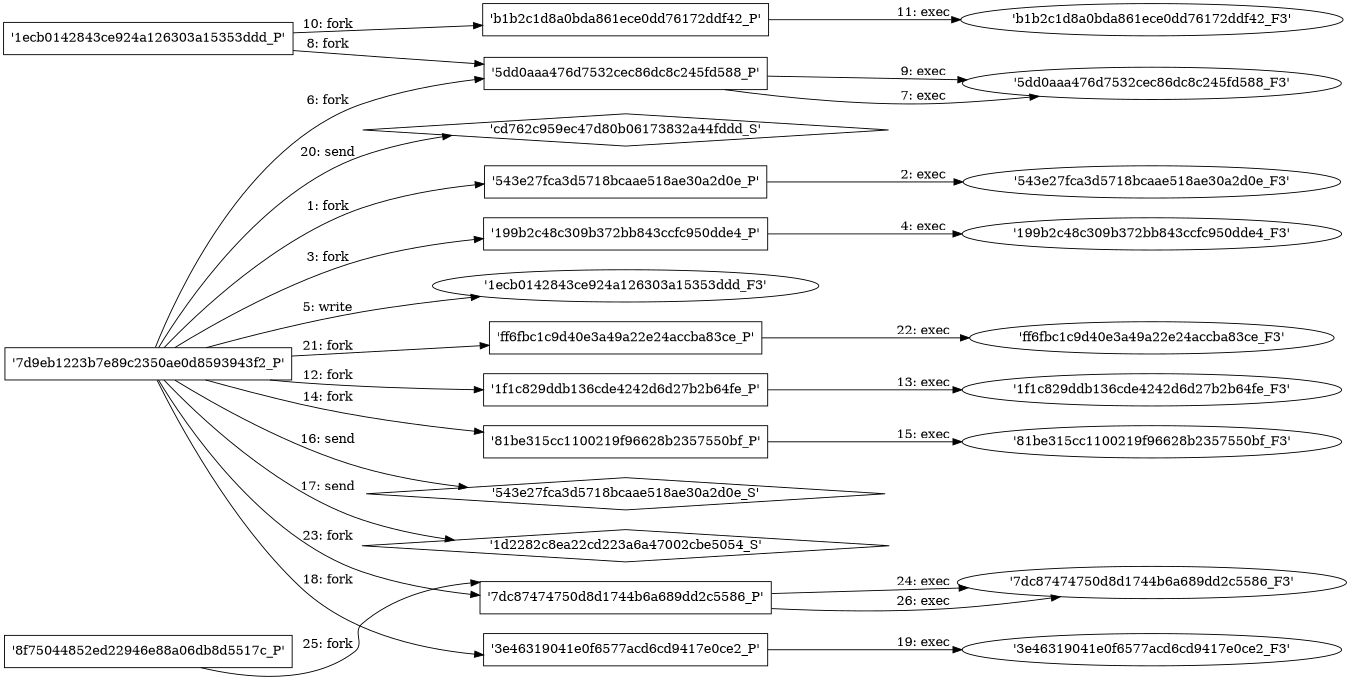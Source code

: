 digraph "D:\Learning\Paper\apt\基于CTI的攻击预警\Dataset\攻击图\ASGfromALLCTI\Three North Koreans Charged for Financially Motivated Attacks.dot" {
rankdir="LR"
size="9"
fixedsize="false"
splines="true"
nodesep=0.3
ranksep=0
fontsize=10
overlap="scalexy"
engine= "neato"
	"'7d9eb1223b7e89c2350ae0d8593943f2_P'" [node_type=Process shape=box]
	"'543e27fca3d5718bcaae518ae30a2d0e_P'" [node_type=Process shape=box]
	"'7d9eb1223b7e89c2350ae0d8593943f2_P'" -> "'543e27fca3d5718bcaae518ae30a2d0e_P'" [label="1: fork"]
	"'543e27fca3d5718bcaae518ae30a2d0e_P'" [node_type=Process shape=box]
	"'543e27fca3d5718bcaae518ae30a2d0e_F3'" [node_type=File shape=ellipse]
	"'543e27fca3d5718bcaae518ae30a2d0e_P'" -> "'543e27fca3d5718bcaae518ae30a2d0e_F3'" [label="2: exec"]
	"'7d9eb1223b7e89c2350ae0d8593943f2_P'" [node_type=Process shape=box]
	"'199b2c48c309b372bb843ccfc950dde4_P'" [node_type=Process shape=box]
	"'7d9eb1223b7e89c2350ae0d8593943f2_P'" -> "'199b2c48c309b372bb843ccfc950dde4_P'" [label="3: fork"]
	"'199b2c48c309b372bb843ccfc950dde4_P'" [node_type=Process shape=box]
	"'199b2c48c309b372bb843ccfc950dde4_F3'" [node_type=File shape=ellipse]
	"'199b2c48c309b372bb843ccfc950dde4_P'" -> "'199b2c48c309b372bb843ccfc950dde4_F3'" [label="4: exec"]
	"'1ecb0142843ce924a126303a15353ddd_F3'" [node_type=file shape=ellipse]
	"'7d9eb1223b7e89c2350ae0d8593943f2_P'" [node_type=Process shape=box]
	"'7d9eb1223b7e89c2350ae0d8593943f2_P'" -> "'1ecb0142843ce924a126303a15353ddd_F3'" [label="5: write"]
	"'7d9eb1223b7e89c2350ae0d8593943f2_P'" [node_type=Process shape=box]
	"'5dd0aaa476d7532cec86dc8c245fd588_P'" [node_type=Process shape=box]
	"'7d9eb1223b7e89c2350ae0d8593943f2_P'" -> "'5dd0aaa476d7532cec86dc8c245fd588_P'" [label="6: fork"]
	"'5dd0aaa476d7532cec86dc8c245fd588_P'" [node_type=Process shape=box]
	"'5dd0aaa476d7532cec86dc8c245fd588_F3'" [node_type=File shape=ellipse]
	"'5dd0aaa476d7532cec86dc8c245fd588_P'" -> "'5dd0aaa476d7532cec86dc8c245fd588_F3'" [label="7: exec"]
	"'1ecb0142843ce924a126303a15353ddd_P'" [node_type=Process shape=box]
	"'5dd0aaa476d7532cec86dc8c245fd588_P'" [node_type=Process shape=box]
	"'1ecb0142843ce924a126303a15353ddd_P'" -> "'5dd0aaa476d7532cec86dc8c245fd588_P'" [label="8: fork"]
	"'5dd0aaa476d7532cec86dc8c245fd588_P'" [node_type=Process shape=box]
	"'5dd0aaa476d7532cec86dc8c245fd588_F3'" [node_type=File shape=ellipse]
	"'5dd0aaa476d7532cec86dc8c245fd588_P'" -> "'5dd0aaa476d7532cec86dc8c245fd588_F3'" [label="9: exec"]
	"'1ecb0142843ce924a126303a15353ddd_P'" [node_type=Process shape=box]
	"'b1b2c1d8a0bda861ece0dd76172ddf42_P'" [node_type=Process shape=box]
	"'1ecb0142843ce924a126303a15353ddd_P'" -> "'b1b2c1d8a0bda861ece0dd76172ddf42_P'" [label="10: fork"]
	"'b1b2c1d8a0bda861ece0dd76172ddf42_P'" [node_type=Process shape=box]
	"'b1b2c1d8a0bda861ece0dd76172ddf42_F3'" [node_type=File shape=ellipse]
	"'b1b2c1d8a0bda861ece0dd76172ddf42_P'" -> "'b1b2c1d8a0bda861ece0dd76172ddf42_F3'" [label="11: exec"]
	"'7d9eb1223b7e89c2350ae0d8593943f2_P'" [node_type=Process shape=box]
	"'1f1c829ddb136cde4242d6d27b2b64fe_P'" [node_type=Process shape=box]
	"'7d9eb1223b7e89c2350ae0d8593943f2_P'" -> "'1f1c829ddb136cde4242d6d27b2b64fe_P'" [label="12: fork"]
	"'1f1c829ddb136cde4242d6d27b2b64fe_P'" [node_type=Process shape=box]
	"'1f1c829ddb136cde4242d6d27b2b64fe_F3'" [node_type=File shape=ellipse]
	"'1f1c829ddb136cde4242d6d27b2b64fe_P'" -> "'1f1c829ddb136cde4242d6d27b2b64fe_F3'" [label="13: exec"]
	"'7d9eb1223b7e89c2350ae0d8593943f2_P'" [node_type=Process shape=box]
	"'81be315cc1100219f96628b2357550bf_P'" [node_type=Process shape=box]
	"'7d9eb1223b7e89c2350ae0d8593943f2_P'" -> "'81be315cc1100219f96628b2357550bf_P'" [label="14: fork"]
	"'81be315cc1100219f96628b2357550bf_P'" [node_type=Process shape=box]
	"'81be315cc1100219f96628b2357550bf_F3'" [node_type=File shape=ellipse]
	"'81be315cc1100219f96628b2357550bf_P'" -> "'81be315cc1100219f96628b2357550bf_F3'" [label="15: exec"]
	"'543e27fca3d5718bcaae518ae30a2d0e_S'" [node_type=Socket shape=diamond]
	"'7d9eb1223b7e89c2350ae0d8593943f2_P'" [node_type=Process shape=box]
	"'7d9eb1223b7e89c2350ae0d8593943f2_P'" -> "'543e27fca3d5718bcaae518ae30a2d0e_S'" [label="16: send"]
	"'1d2282c8ea22cd223a6a47002cbe5054_S'" [node_type=Socket shape=diamond]
	"'7d9eb1223b7e89c2350ae0d8593943f2_P'" [node_type=Process shape=box]
	"'7d9eb1223b7e89c2350ae0d8593943f2_P'" -> "'1d2282c8ea22cd223a6a47002cbe5054_S'" [label="17: send"]
	"'7d9eb1223b7e89c2350ae0d8593943f2_P'" [node_type=Process shape=box]
	"'3e46319041e0f6577acd6cd9417e0ce2_P'" [node_type=Process shape=box]
	"'7d9eb1223b7e89c2350ae0d8593943f2_P'" -> "'3e46319041e0f6577acd6cd9417e0ce2_P'" [label="18: fork"]
	"'3e46319041e0f6577acd6cd9417e0ce2_P'" [node_type=Process shape=box]
	"'3e46319041e0f6577acd6cd9417e0ce2_F3'" [node_type=File shape=ellipse]
	"'3e46319041e0f6577acd6cd9417e0ce2_P'" -> "'3e46319041e0f6577acd6cd9417e0ce2_F3'" [label="19: exec"]
	"'cd762c959ec47d80b06173832a44fddd_S'" [node_type=Socket shape=diamond]
	"'7d9eb1223b7e89c2350ae0d8593943f2_P'" [node_type=Process shape=box]
	"'7d9eb1223b7e89c2350ae0d8593943f2_P'" -> "'cd762c959ec47d80b06173832a44fddd_S'" [label="20: send"]
	"'7d9eb1223b7e89c2350ae0d8593943f2_P'" [node_type=Process shape=box]
	"'ff6fbc1c9d40e3a49a22e24accba83ce_P'" [node_type=Process shape=box]
	"'7d9eb1223b7e89c2350ae0d8593943f2_P'" -> "'ff6fbc1c9d40e3a49a22e24accba83ce_P'" [label="21: fork"]
	"'ff6fbc1c9d40e3a49a22e24accba83ce_P'" [node_type=Process shape=box]
	"'ff6fbc1c9d40e3a49a22e24accba83ce_F3'" [node_type=File shape=ellipse]
	"'ff6fbc1c9d40e3a49a22e24accba83ce_P'" -> "'ff6fbc1c9d40e3a49a22e24accba83ce_F3'" [label="22: exec"]
	"'7d9eb1223b7e89c2350ae0d8593943f2_P'" [node_type=Process shape=box]
	"'7dc87474750d8d1744b6a689dd2c5586_P'" [node_type=Process shape=box]
	"'7d9eb1223b7e89c2350ae0d8593943f2_P'" -> "'7dc87474750d8d1744b6a689dd2c5586_P'" [label="23: fork"]
	"'7dc87474750d8d1744b6a689dd2c5586_P'" [node_type=Process shape=box]
	"'7dc87474750d8d1744b6a689dd2c5586_F3'" [node_type=File shape=ellipse]
	"'7dc87474750d8d1744b6a689dd2c5586_P'" -> "'7dc87474750d8d1744b6a689dd2c5586_F3'" [label="24: exec"]
	"'8f75044852ed22946e88a06db8d5517c_P'" [node_type=Process shape=box]
	"'7dc87474750d8d1744b6a689dd2c5586_P'" [node_type=Process shape=box]
	"'8f75044852ed22946e88a06db8d5517c_P'" -> "'7dc87474750d8d1744b6a689dd2c5586_P'" [label="25: fork"]
	"'7dc87474750d8d1744b6a689dd2c5586_P'" [node_type=Process shape=box]
	"'7dc87474750d8d1744b6a689dd2c5586_F3'" [node_type=File shape=ellipse]
	"'7dc87474750d8d1744b6a689dd2c5586_P'" -> "'7dc87474750d8d1744b6a689dd2c5586_F3'" [label="26: exec"]
}
